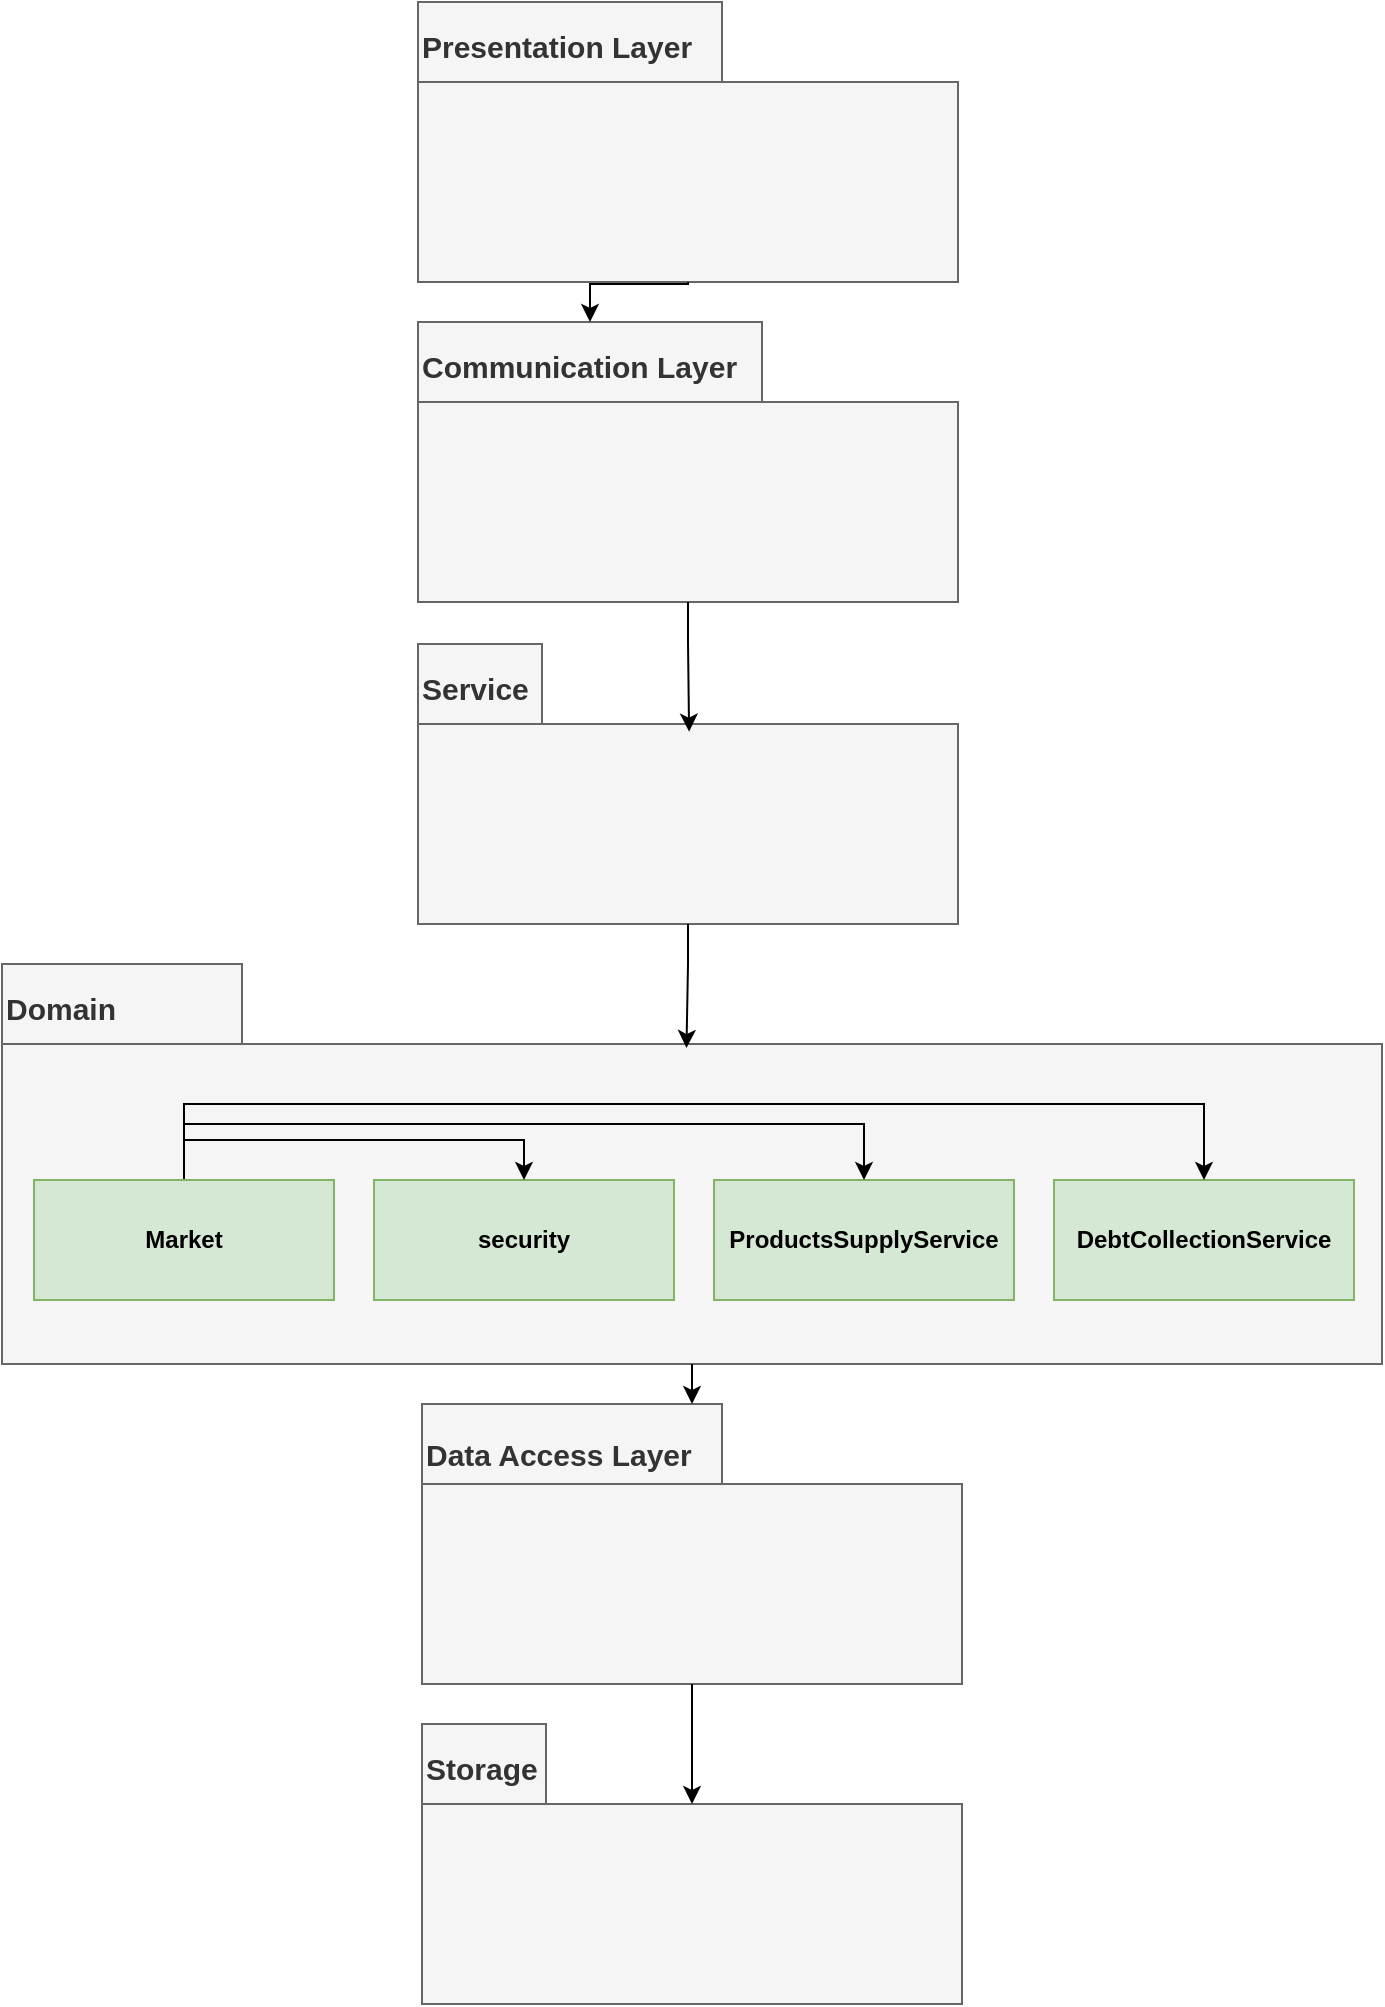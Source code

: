 <mxfile version="18.0.1" type="device"><diagram id="WINiYsrLR5DF2flFKfvO" name="Page-1"><mxGraphModel dx="1038" dy="539" grid="1" gridSize="10" guides="1" tooltips="1" connect="1" arrows="1" fold="1" page="1" pageScale="1" pageWidth="850" pageHeight="1100" math="0" shadow="0"><root><mxCell id="0"/><mxCell id="1" parent="0"/><mxCell id="gpHsnzqi3Fg0UTR9Mf0X-3" value="&lt;font style=&quot;font-size: 15px ; line-height: 0.5&quot;&gt;Service&lt;/font&gt;" style="shape=folder;fontStyle=1;spacingTop=10;tabWidth=62;tabHeight=40;tabPosition=left;html=1;align=left;verticalAlign=top;fillColor=#f5f5f5;fontColor=#333333;strokeColor=#666666;" parent="1" vertex="1"><mxGeometry x="288" y="380" width="270" height="140" as="geometry"/></mxCell><mxCell id="gpHsnzqi3Fg0UTR9Mf0X-4" value="&lt;font style=&quot;font-size: 15px ; line-height: 0.5&quot;&gt;Domain&lt;/font&gt;" style="shape=folder;fontStyle=1;spacingTop=10;tabWidth=120;tabHeight=40;tabPosition=left;html=1;align=left;verticalAlign=top;fillColor=#f5f5f5;fontColor=#333333;strokeColor=#666666;" parent="1" vertex="1"><mxGeometry x="80" y="540" width="690" height="200" as="geometry"/></mxCell><mxCell id="gpHsnzqi3Fg0UTR9Mf0X-7" value="&lt;span style=&quot;font-weight: 700&quot;&gt;DebtCollectionService&lt;/span&gt;" style="rounded=0;whiteSpace=wrap;html=1;fillColor=#d5e8d4;strokeColor=#82b366;" parent="1" vertex="1"><mxGeometry x="606" y="648" width="150" height="60" as="geometry"/></mxCell><mxCell id="gpHsnzqi3Fg0UTR9Mf0X-8" value="&lt;span style=&quot;font-weight: 700&quot;&gt;ProductsSupplyService&lt;/span&gt;" style="rounded=0;whiteSpace=wrap;html=1;fillColor=#d5e8d4;strokeColor=#82b366;" parent="1" vertex="1"><mxGeometry x="436" y="648" width="150" height="60" as="geometry"/></mxCell><mxCell id="gpHsnzqi3Fg0UTR9Mf0X-9" value="&lt;b&gt;security&lt;/b&gt;" style="rounded=0;whiteSpace=wrap;html=1;fillColor=#d5e8d4;strokeColor=#82b366;" parent="1" vertex="1"><mxGeometry x="266" y="648" width="150" height="60" as="geometry"/></mxCell><mxCell id="gpHsnzqi3Fg0UTR9Mf0X-11" style="edgeStyle=orthogonalEdgeStyle;rounded=0;orthogonalLoop=1;jettySize=auto;html=1;exitX=0.5;exitY=0;exitDx=0;exitDy=0;entryX=0.5;entryY=0;entryDx=0;entryDy=0;fontSize=15;" parent="1" source="gpHsnzqi3Fg0UTR9Mf0X-10" target="gpHsnzqi3Fg0UTR9Mf0X-9" edge="1"><mxGeometry relative="1" as="geometry"/></mxCell><mxCell id="gpHsnzqi3Fg0UTR9Mf0X-12" style="edgeStyle=orthogonalEdgeStyle;rounded=0;orthogonalLoop=1;jettySize=auto;html=1;entryX=0.5;entryY=0;entryDx=0;entryDy=0;fontSize=15;exitX=0.5;exitY=0;exitDx=0;exitDy=0;" parent="1" source="gpHsnzqi3Fg0UTR9Mf0X-10" target="gpHsnzqi3Fg0UTR9Mf0X-8" edge="1"><mxGeometry relative="1" as="geometry"><Array as="points"><mxPoint x="171" y="620"/><mxPoint x="511" y="620"/></Array></mxGeometry></mxCell><mxCell id="gpHsnzqi3Fg0UTR9Mf0X-13" style="edgeStyle=orthogonalEdgeStyle;rounded=0;orthogonalLoop=1;jettySize=auto;html=1;entryX=0.5;entryY=0;entryDx=0;entryDy=0;fontSize=15;exitX=0.5;exitY=0;exitDx=0;exitDy=0;" parent="1" source="gpHsnzqi3Fg0UTR9Mf0X-10" target="gpHsnzqi3Fg0UTR9Mf0X-7" edge="1"><mxGeometry relative="1" as="geometry"><Array as="points"><mxPoint x="171" y="610"/><mxPoint x="681" y="610"/></Array></mxGeometry></mxCell><mxCell id="gpHsnzqi3Fg0UTR9Mf0X-10" value="&lt;b&gt;Market&lt;/b&gt;" style="rounded=0;whiteSpace=wrap;html=1;fillColor=#d5e8d4;strokeColor=#82b366;" parent="1" vertex="1"><mxGeometry x="96" y="648" width="150" height="60" as="geometry"/></mxCell><mxCell id="gpHsnzqi3Fg0UTR9Mf0X-23" style="edgeStyle=orthogonalEdgeStyle;rounded=0;orthogonalLoop=1;jettySize=auto;html=1;fontSize=15;exitX=0.5;exitY=1;exitDx=0;exitDy=0;exitPerimeter=0;entryX=0.496;entryY=0.21;entryDx=0;entryDy=0;entryPerimeter=0;" parent="1" source="gpHsnzqi3Fg0UTR9Mf0X-3" target="gpHsnzqi3Fg0UTR9Mf0X-4" edge="1"><mxGeometry relative="1" as="geometry"><mxPoint x="225" y="360" as="sourcePoint"/><mxPoint x="300" y="540" as="targetPoint"/></mxGeometry></mxCell><mxCell id="-4MDrDErEc6jccG-HPET-3" value="&lt;font style=&quot;font-size: 15px ; line-height: 0.5&quot;&gt;Presentation Layer&lt;/font&gt;" style="shape=folder;fontStyle=1;spacingTop=10;tabWidth=152;tabHeight=40;tabPosition=left;html=1;align=left;verticalAlign=top;fillColor=#f5f5f5;fontColor=#333333;strokeColor=#666666;" vertex="1" parent="1"><mxGeometry x="288" y="59" width="270" height="140" as="geometry"/></mxCell><mxCell id="-4MDrDErEc6jccG-HPET-4" value="&lt;font style=&quot;font-size: 15px ; line-height: 0.5&quot;&gt;Communication Layer&lt;/font&gt;" style="shape=folder;fontStyle=1;spacingTop=10;tabWidth=172;tabHeight=40;tabPosition=left;html=1;align=left;verticalAlign=top;fillColor=#f5f5f5;fontColor=#333333;strokeColor=#666666;" vertex="1" parent="1"><mxGeometry x="288" y="219" width="270" height="140" as="geometry"/></mxCell><mxCell id="-4MDrDErEc6jccG-HPET-5" style="edgeStyle=orthogonalEdgeStyle;rounded=0;orthogonalLoop=1;jettySize=auto;html=1;fontSize=15;exitX=0.5;exitY=1;exitDx=0;exitDy=0;exitPerimeter=0;entryX=0.502;entryY=0.313;entryDx=0;entryDy=0;entryPerimeter=0;" edge="1" parent="1" source="-4MDrDErEc6jccG-HPET-4" target="gpHsnzqi3Fg0UTR9Mf0X-3"><mxGeometry relative="1" as="geometry"><mxPoint x="433" y="530" as="sourcePoint"/><mxPoint x="432.24" y="592" as="targetPoint"/></mxGeometry></mxCell><mxCell id="-4MDrDErEc6jccG-HPET-6" style="edgeStyle=orthogonalEdgeStyle;rounded=0;orthogonalLoop=1;jettySize=auto;html=1;fontSize=15;exitX=0.5;exitY=1;exitDx=0;exitDy=0;exitPerimeter=0;entryX=0;entryY=0;entryDx=86;entryDy=0;entryPerimeter=0;" edge="1" parent="1" source="-4MDrDErEc6jccG-HPET-3" target="-4MDrDErEc6jccG-HPET-4"><mxGeometry relative="1" as="geometry"><mxPoint x="443" y="540" as="sourcePoint"/><mxPoint x="442.24" y="602" as="targetPoint"/><Array as="points"><mxPoint x="423" y="200"/><mxPoint x="374" y="200"/></Array></mxGeometry></mxCell><mxCell id="-4MDrDErEc6jccG-HPET-7" value="&lt;font style=&quot;font-size: 15px ; line-height: 0.5&quot;&gt;Storage&lt;/font&gt;" style="shape=folder;fontStyle=1;spacingTop=10;tabWidth=62;tabHeight=40;tabPosition=left;html=1;align=left;verticalAlign=top;fillColor=#f5f5f5;fontColor=#333333;strokeColor=#666666;" vertex="1" parent="1"><mxGeometry x="290" y="920" width="270" height="140" as="geometry"/></mxCell><mxCell id="-4MDrDErEc6jccG-HPET-8" value="&lt;span style=&quot;font-size: 15px;&quot;&gt;Data Access Layer&lt;/span&gt;" style="shape=folder;fontStyle=1;spacingTop=10;tabWidth=150;tabHeight=40;tabPosition=left;html=1;align=left;verticalAlign=top;fillColor=#f5f5f5;fontColor=#333333;strokeColor=#666666;" vertex="1" parent="1"><mxGeometry x="290" y="760" width="270" height="140" as="geometry"/></mxCell><mxCell id="-4MDrDErEc6jccG-HPET-9" style="edgeStyle=orthogonalEdgeStyle;rounded=0;orthogonalLoop=1;jettySize=auto;html=1;fontSize=15;exitX=0.5;exitY=1;exitDx=0;exitDy=0;exitPerimeter=0;" edge="1" parent="1" source="gpHsnzqi3Fg0UTR9Mf0X-4"><mxGeometry relative="1" as="geometry"><mxPoint x="433" y="530" as="sourcePoint"/><mxPoint x="425" y="760" as="targetPoint"/></mxGeometry></mxCell><mxCell id="-4MDrDErEc6jccG-HPET-10" style="edgeStyle=orthogonalEdgeStyle;rounded=0;orthogonalLoop=1;jettySize=auto;html=1;fontSize=15;exitX=0.5;exitY=1;exitDx=0;exitDy=0;exitPerimeter=0;" edge="1" parent="1" source="-4MDrDErEc6jccG-HPET-8"><mxGeometry relative="1" as="geometry"><mxPoint x="443" y="540" as="sourcePoint"/><mxPoint x="425" y="960" as="targetPoint"/></mxGeometry></mxCell></root></mxGraphModel></diagram></mxfile>
